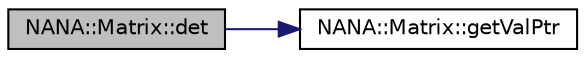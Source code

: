 digraph "NANA::Matrix::det"
{
 // LATEX_PDF_SIZE
  edge [fontname="Helvetica",fontsize="10",labelfontname="Helvetica",labelfontsize="10"];
  node [fontname="Helvetica",fontsize="10",shape=record];
  rankdir="LR";
  Node1 [label="NANA::Matrix::det",height=0.2,width=0.4,color="black", fillcolor="grey75", style="filled", fontcolor="black",tooltip="求矩阵行列式的值"];
  Node1 -> Node2 [color="midnightblue",fontsize="10",style="solid",fontname="Helvetica"];
  Node2 [label="NANA::Matrix::getValPtr",height=0.2,width=0.4,color="black", fillcolor="white", style="filled",URL="$class_n_a_n_a_1_1_matrix.html#ad485083f69fb71a764e8985322b8fb3e",tooltip="获取值的指针"];
}
